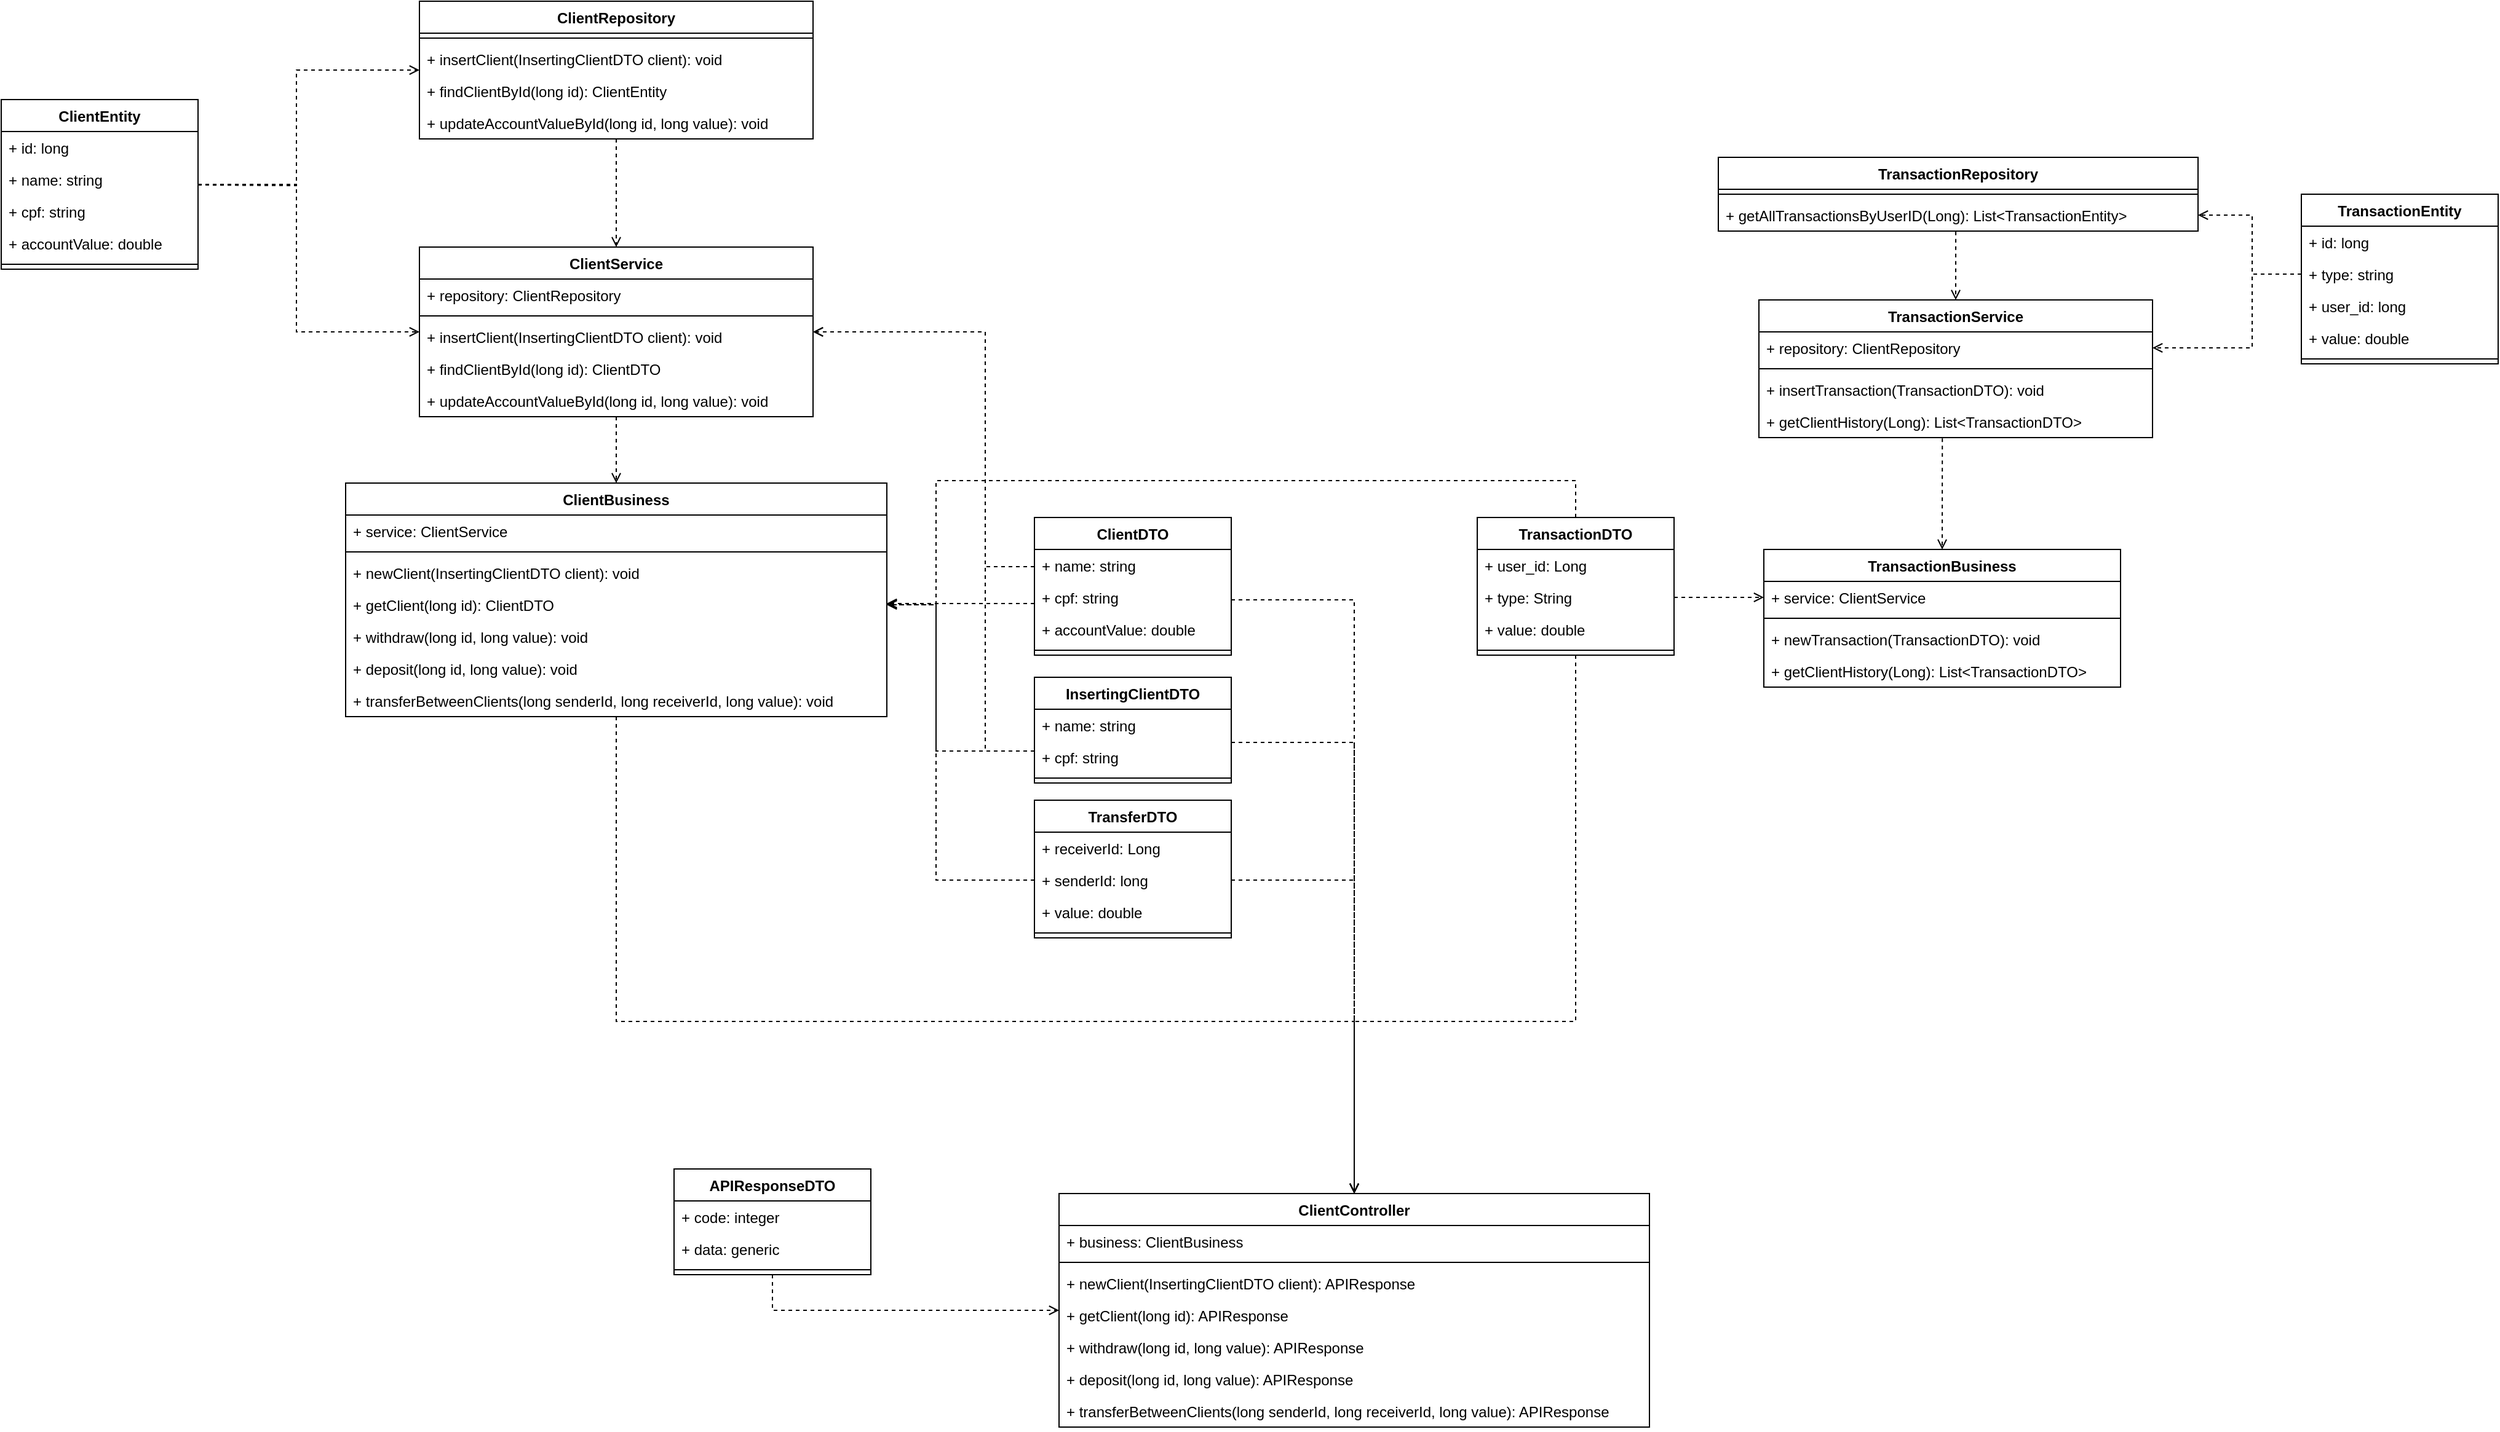 <mxfile version="21.1.2" type="github">
  <diagram name="Página-1" id="-5jiJ6O5D8xDDH33lbmj">
    <mxGraphModel dx="2298" dy="956" grid="1" gridSize="10" guides="1" tooltips="1" connect="1" arrows="1" fold="1" page="1" pageScale="1" pageWidth="827" pageHeight="1169" math="0" shadow="0">
      <root>
        <mxCell id="0" />
        <mxCell id="1" parent="0" />
        <mxCell id="ZSFOHfEtqHHKLjFi4LGP-78" style="rounded=0;orthogonalLoop=1;jettySize=auto;html=1;dashed=1;endArrow=open;endFill=0;" parent="1" source="ZSFOHfEtqHHKLjFi4LGP-10" target="ZSFOHfEtqHHKLjFi4LGP-28" edge="1">
          <mxGeometry relative="1" as="geometry">
            <mxPoint x="560" y="310" as="targetPoint" />
            <Array as="points">
              <mxPoint x="520" y="440" />
              <mxPoint x="520" y="346" />
            </Array>
          </mxGeometry>
        </mxCell>
        <mxCell id="FWGrVeS59wWyZ3CP3wZL-16" style="edgeStyle=orthogonalEdgeStyle;rounded=0;orthogonalLoop=1;jettySize=auto;html=1;dashed=1;endArrow=open;endFill=0;" parent="1" source="ZSFOHfEtqHHKLjFi4LGP-10" target="ZSFOHfEtqHHKLjFi4LGP-47" edge="1">
          <mxGeometry relative="1" as="geometry">
            <Array as="points">
              <mxPoint x="520" y="439" />
              <mxPoint x="520" y="559" />
            </Array>
          </mxGeometry>
        </mxCell>
        <mxCell id="ZSFOHfEtqHHKLjFi4LGP-10" value="ClientEntity" style="swimlane;fontStyle=1;align=center;verticalAlign=top;childLayout=stackLayout;horizontal=1;startSize=26;horizontalStack=0;resizeParent=1;resizeParentMax=0;resizeLast=0;collapsible=1;marginBottom=0;whiteSpace=wrap;html=1;fillColor=default;" parent="1" vertex="1">
          <mxGeometry x="280" y="370" width="160" height="138" as="geometry" />
        </mxCell>
        <mxCell id="ZSFOHfEtqHHKLjFi4LGP-11" value="+ id: long" style="text;strokeColor=none;fillColor=none;align=left;verticalAlign=top;spacingLeft=4;spacingRight=4;overflow=hidden;rotatable=0;points=[[0,0.5],[1,0.5]];portConstraint=eastwest;whiteSpace=wrap;html=1;" parent="ZSFOHfEtqHHKLjFi4LGP-10" vertex="1">
          <mxGeometry y="26" width="160" height="26" as="geometry" />
        </mxCell>
        <mxCell id="ZSFOHfEtqHHKLjFi4LGP-15" value="+ name: string" style="text;strokeColor=none;fillColor=none;align=left;verticalAlign=top;spacingLeft=4;spacingRight=4;overflow=hidden;rotatable=0;points=[[0,0.5],[1,0.5]];portConstraint=eastwest;whiteSpace=wrap;html=1;" parent="ZSFOHfEtqHHKLjFi4LGP-10" vertex="1">
          <mxGeometry y="52" width="160" height="26" as="geometry" />
        </mxCell>
        <mxCell id="ZSFOHfEtqHHKLjFi4LGP-14" value="+ cpf: string" style="text;strokeColor=none;fillColor=none;align=left;verticalAlign=top;spacingLeft=4;spacingRight=4;overflow=hidden;rotatable=0;points=[[0,0.5],[1,0.5]];portConstraint=eastwest;whiteSpace=wrap;html=1;" parent="ZSFOHfEtqHHKLjFi4LGP-10" vertex="1">
          <mxGeometry y="78" width="160" height="26" as="geometry" />
        </mxCell>
        <mxCell id="ZSFOHfEtqHHKLjFi4LGP-16" value="+ accountValue: double" style="text;strokeColor=none;fillColor=none;align=left;verticalAlign=top;spacingLeft=4;spacingRight=4;overflow=hidden;rotatable=0;points=[[0,0.5],[1,0.5]];portConstraint=eastwest;whiteSpace=wrap;html=1;" parent="ZSFOHfEtqHHKLjFi4LGP-10" vertex="1">
          <mxGeometry y="104" width="160" height="26" as="geometry" />
        </mxCell>
        <mxCell id="ZSFOHfEtqHHKLjFi4LGP-12" value="" style="line;strokeWidth=1;fillColor=none;align=left;verticalAlign=middle;spacingTop=-1;spacingLeft=3;spacingRight=3;rotatable=0;labelPosition=right;points=[];portConstraint=eastwest;strokeColor=inherit;" parent="ZSFOHfEtqHHKLjFi4LGP-10" vertex="1">
          <mxGeometry y="130" width="160" height="8" as="geometry" />
        </mxCell>
        <mxCell id="ZSFOHfEtqHHKLjFi4LGP-80" style="edgeStyle=orthogonalEdgeStyle;rounded=0;orthogonalLoop=1;jettySize=auto;html=1;entryX=0.5;entryY=0;entryDx=0;entryDy=0;endArrow=open;endFill=0;dashed=1;" parent="1" source="ZSFOHfEtqHHKLjFi4LGP-28" target="ZSFOHfEtqHHKLjFi4LGP-47" edge="1">
          <mxGeometry relative="1" as="geometry" />
        </mxCell>
        <mxCell id="ZSFOHfEtqHHKLjFi4LGP-28" value="ClientRepository" style="swimlane;fontStyle=1;align=center;verticalAlign=top;childLayout=stackLayout;horizontal=1;startSize=26;horizontalStack=0;resizeParent=1;resizeParentMax=0;resizeLast=0;collapsible=1;marginBottom=0;whiteSpace=wrap;html=1;" parent="1" vertex="1">
          <mxGeometry x="620" y="290" width="320" height="112" as="geometry">
            <mxRectangle x="560" y="280" width="100" height="30" as="alternateBounds" />
          </mxGeometry>
        </mxCell>
        <mxCell id="ZSFOHfEtqHHKLjFi4LGP-30" value="" style="line;strokeWidth=1;fillColor=none;align=left;verticalAlign=middle;spacingTop=-1;spacingLeft=3;spacingRight=3;rotatable=0;labelPosition=right;points=[];portConstraint=eastwest;strokeColor=inherit;" parent="ZSFOHfEtqHHKLjFi4LGP-28" vertex="1">
          <mxGeometry y="26" width="320" height="8" as="geometry" />
        </mxCell>
        <mxCell id="ZSFOHfEtqHHKLjFi4LGP-34" value="+ insertClient(InsertingClientDTO client): void" style="text;strokeColor=none;fillColor=none;align=left;verticalAlign=top;spacingLeft=4;spacingRight=4;overflow=hidden;rotatable=0;points=[[0,0.5],[1,0.5]];portConstraint=eastwest;whiteSpace=wrap;html=1;" parent="ZSFOHfEtqHHKLjFi4LGP-28" vertex="1">
          <mxGeometry y="34" width="320" height="26" as="geometry" />
        </mxCell>
        <mxCell id="ZSFOHfEtqHHKLjFi4LGP-31" value="+ findClientById(long id): ClientEntity" style="text;strokeColor=none;fillColor=none;align=left;verticalAlign=top;spacingLeft=4;spacingRight=4;overflow=hidden;rotatable=0;points=[[0,0.5],[1,0.5]];portConstraint=eastwest;whiteSpace=wrap;html=1;" parent="ZSFOHfEtqHHKLjFi4LGP-28" vertex="1">
          <mxGeometry y="60" width="320" height="26" as="geometry" />
        </mxCell>
        <mxCell id="ZSFOHfEtqHHKLjFi4LGP-32" value="+ updateAccountValueById(long id, long value): void" style="text;strokeColor=none;fillColor=none;align=left;verticalAlign=top;spacingLeft=4;spacingRight=4;overflow=hidden;rotatable=0;points=[[0,0.5],[1,0.5]];portConstraint=eastwest;whiteSpace=wrap;html=1;" parent="ZSFOHfEtqHHKLjFi4LGP-28" vertex="1">
          <mxGeometry y="86" width="320" height="26" as="geometry" />
        </mxCell>
        <mxCell id="ZSFOHfEtqHHKLjFi4LGP-81" style="rounded=0;orthogonalLoop=1;jettySize=auto;html=1;entryX=0.5;entryY=0;entryDx=0;entryDy=0;dashed=1;endArrow=open;endFill=0;" parent="1" source="ZSFOHfEtqHHKLjFi4LGP-47" target="ZSFOHfEtqHHKLjFi4LGP-53" edge="1">
          <mxGeometry relative="1" as="geometry" />
        </mxCell>
        <mxCell id="ZSFOHfEtqHHKLjFi4LGP-47" value="ClientService" style="swimlane;fontStyle=1;align=center;verticalAlign=top;childLayout=stackLayout;horizontal=1;startSize=26;horizontalStack=0;resizeParent=1;resizeParentMax=0;resizeLast=0;collapsible=1;marginBottom=0;whiteSpace=wrap;html=1;" parent="1" vertex="1">
          <mxGeometry x="620" y="490" width="320" height="138" as="geometry" />
        </mxCell>
        <mxCell id="ZSFOHfEtqHHKLjFi4LGP-48" value="+ repository: ClientRepository" style="text;strokeColor=none;fillColor=none;align=left;verticalAlign=top;spacingLeft=4;spacingRight=4;overflow=hidden;rotatable=0;points=[[0,0.5],[1,0.5]];portConstraint=eastwest;whiteSpace=wrap;html=1;" parent="ZSFOHfEtqHHKLjFi4LGP-47" vertex="1">
          <mxGeometry y="26" width="320" height="26" as="geometry" />
        </mxCell>
        <mxCell id="ZSFOHfEtqHHKLjFi4LGP-49" value="" style="line;strokeWidth=1;fillColor=none;align=left;verticalAlign=middle;spacingTop=-1;spacingLeft=3;spacingRight=3;rotatable=0;labelPosition=right;points=[];portConstraint=eastwest;strokeColor=inherit;" parent="ZSFOHfEtqHHKLjFi4LGP-47" vertex="1">
          <mxGeometry y="52" width="320" height="8" as="geometry" />
        </mxCell>
        <mxCell id="ZSFOHfEtqHHKLjFi4LGP-50" value="+ insertClient(InsertingClientDTO client): void" style="text;strokeColor=none;fillColor=none;align=left;verticalAlign=top;spacingLeft=4;spacingRight=4;overflow=hidden;rotatable=0;points=[[0,0.5],[1,0.5]];portConstraint=eastwest;whiteSpace=wrap;html=1;" parent="ZSFOHfEtqHHKLjFi4LGP-47" vertex="1">
          <mxGeometry y="60" width="320" height="26" as="geometry" />
        </mxCell>
        <mxCell id="ZSFOHfEtqHHKLjFi4LGP-52" value="+ findClientById(long id): ClientDTO" style="text;strokeColor=none;fillColor=none;align=left;verticalAlign=top;spacingLeft=4;spacingRight=4;overflow=hidden;rotatable=0;points=[[0,0.5],[1,0.5]];portConstraint=eastwest;whiteSpace=wrap;html=1;" parent="ZSFOHfEtqHHKLjFi4LGP-47" vertex="1">
          <mxGeometry y="86" width="320" height="26" as="geometry" />
        </mxCell>
        <mxCell id="ZSFOHfEtqHHKLjFi4LGP-51" value="+ updateAccountValueById(long id, long value): void" style="text;strokeColor=none;fillColor=none;align=left;verticalAlign=top;spacingLeft=4;spacingRight=4;overflow=hidden;rotatable=0;points=[[0,0.5],[1,0.5]];portConstraint=eastwest;whiteSpace=wrap;html=1;" parent="ZSFOHfEtqHHKLjFi4LGP-47" vertex="1">
          <mxGeometry y="112" width="320" height="26" as="geometry" />
        </mxCell>
        <mxCell id="ZSFOHfEtqHHKLjFi4LGP-82" style="rounded=0;orthogonalLoop=1;jettySize=auto;html=1;entryX=0.5;entryY=0;entryDx=0;entryDy=0;dashed=1;endArrow=open;endFill=0;" parent="1" source="ZSFOHfEtqHHKLjFi4LGP-53" target="ZSFOHfEtqHHKLjFi4LGP-61" edge="1">
          <mxGeometry relative="1" as="geometry">
            <Array as="points">
              <mxPoint x="780" y="1120" />
              <mxPoint x="1380" y="1120" />
            </Array>
          </mxGeometry>
        </mxCell>
        <mxCell id="ZSFOHfEtqHHKLjFi4LGP-53" value="ClientBusiness" style="swimlane;fontStyle=1;align=center;verticalAlign=top;childLayout=stackLayout;horizontal=1;startSize=26;horizontalStack=0;resizeParent=1;resizeParentMax=0;resizeLast=0;collapsible=1;marginBottom=0;whiteSpace=wrap;html=1;" parent="1" vertex="1">
          <mxGeometry x="560" y="682" width="440" height="190" as="geometry" />
        </mxCell>
        <mxCell id="ZSFOHfEtqHHKLjFi4LGP-54" value="+ service: ClientService" style="text;strokeColor=none;fillColor=none;align=left;verticalAlign=top;spacingLeft=4;spacingRight=4;overflow=hidden;rotatable=0;points=[[0,0.5],[1,0.5]];portConstraint=eastwest;whiteSpace=wrap;html=1;" parent="ZSFOHfEtqHHKLjFi4LGP-53" vertex="1">
          <mxGeometry y="26" width="440" height="26" as="geometry" />
        </mxCell>
        <mxCell id="ZSFOHfEtqHHKLjFi4LGP-55" value="" style="line;strokeWidth=1;fillColor=none;align=left;verticalAlign=middle;spacingTop=-1;spacingLeft=3;spacingRight=3;rotatable=0;labelPosition=right;points=[];portConstraint=eastwest;strokeColor=inherit;" parent="ZSFOHfEtqHHKLjFi4LGP-53" vertex="1">
          <mxGeometry y="52" width="440" height="8" as="geometry" />
        </mxCell>
        <mxCell id="ZSFOHfEtqHHKLjFi4LGP-56" value="+ newClient(InsertingClientDTO&amp;nbsp;client): void" style="text;strokeColor=none;fillColor=none;align=left;verticalAlign=top;spacingLeft=4;spacingRight=4;overflow=hidden;rotatable=0;points=[[0,0.5],[1,0.5]];portConstraint=eastwest;whiteSpace=wrap;html=1;" parent="ZSFOHfEtqHHKLjFi4LGP-53" vertex="1">
          <mxGeometry y="60" width="440" height="26" as="geometry" />
        </mxCell>
        <mxCell id="ZSFOHfEtqHHKLjFi4LGP-57" value="+ getClient(long id): ClientDTO" style="text;strokeColor=none;fillColor=none;align=left;verticalAlign=top;spacingLeft=4;spacingRight=4;overflow=hidden;rotatable=0;points=[[0,0.5],[1,0.5]];portConstraint=eastwest;whiteSpace=wrap;html=1;" parent="ZSFOHfEtqHHKLjFi4LGP-53" vertex="1">
          <mxGeometry y="86" width="440" height="26" as="geometry" />
        </mxCell>
        <mxCell id="ZSFOHfEtqHHKLjFi4LGP-58" value="+ withdraw(long id, long value): void" style="text;strokeColor=none;fillColor=none;align=left;verticalAlign=top;spacingLeft=4;spacingRight=4;overflow=hidden;rotatable=0;points=[[0,0.5],[1,0.5]];portConstraint=eastwest;whiteSpace=wrap;html=1;" parent="ZSFOHfEtqHHKLjFi4LGP-53" vertex="1">
          <mxGeometry y="112" width="440" height="26" as="geometry" />
        </mxCell>
        <mxCell id="ZSFOHfEtqHHKLjFi4LGP-60" value="+ deposit(long id, long value): void" style="text;strokeColor=none;fillColor=none;align=left;verticalAlign=top;spacingLeft=4;spacingRight=4;overflow=hidden;rotatable=0;points=[[0,0.5],[1,0.5]];portConstraint=eastwest;whiteSpace=wrap;html=1;" parent="ZSFOHfEtqHHKLjFi4LGP-53" vertex="1">
          <mxGeometry y="138" width="440" height="26" as="geometry" />
        </mxCell>
        <mxCell id="ZSFOHfEtqHHKLjFi4LGP-59" value="+ transferBetweenClients(long senderId, long receiverId, long value): void" style="text;strokeColor=none;fillColor=none;align=left;verticalAlign=top;spacingLeft=4;spacingRight=4;overflow=hidden;rotatable=0;points=[[0,0.5],[1,0.5]];portConstraint=eastwest;whiteSpace=wrap;html=1;" parent="ZSFOHfEtqHHKLjFi4LGP-53" vertex="1">
          <mxGeometry y="164" width="440" height="26" as="geometry" />
        </mxCell>
        <mxCell id="ZSFOHfEtqHHKLjFi4LGP-61" value="ClientController" style="swimlane;fontStyle=1;align=center;verticalAlign=top;childLayout=stackLayout;horizontal=1;startSize=26;horizontalStack=0;resizeParent=1;resizeParentMax=0;resizeLast=0;collapsible=1;marginBottom=0;whiteSpace=wrap;html=1;" parent="1" vertex="1">
          <mxGeometry x="1140" y="1260" width="480" height="190" as="geometry" />
        </mxCell>
        <mxCell id="ZSFOHfEtqHHKLjFi4LGP-62" value="+ business: ClientBusiness" style="text;strokeColor=none;fillColor=none;align=left;verticalAlign=top;spacingLeft=4;spacingRight=4;overflow=hidden;rotatable=0;points=[[0,0.5],[1,0.5]];portConstraint=eastwest;whiteSpace=wrap;html=1;" parent="ZSFOHfEtqHHKLjFi4LGP-61" vertex="1">
          <mxGeometry y="26" width="480" height="26" as="geometry" />
        </mxCell>
        <mxCell id="ZSFOHfEtqHHKLjFi4LGP-63" value="" style="line;strokeWidth=1;fillColor=none;align=left;verticalAlign=middle;spacingTop=-1;spacingLeft=3;spacingRight=3;rotatable=0;labelPosition=right;points=[];portConstraint=eastwest;strokeColor=inherit;" parent="ZSFOHfEtqHHKLjFi4LGP-61" vertex="1">
          <mxGeometry y="52" width="480" height="8" as="geometry" />
        </mxCell>
        <mxCell id="ZSFOHfEtqHHKLjFi4LGP-64" value="+ newClient(InsertingClientDTO&amp;nbsp;client): APIResponse" style="text;strokeColor=none;fillColor=none;align=left;verticalAlign=top;spacingLeft=4;spacingRight=4;overflow=hidden;rotatable=0;points=[[0,0.5],[1,0.5]];portConstraint=eastwest;whiteSpace=wrap;html=1;" parent="ZSFOHfEtqHHKLjFi4LGP-61" vertex="1">
          <mxGeometry y="60" width="480" height="26" as="geometry" />
        </mxCell>
        <mxCell id="ZSFOHfEtqHHKLjFi4LGP-65" value="+ getClient(long id): APIResponse" style="text;strokeColor=none;fillColor=none;align=left;verticalAlign=top;spacingLeft=4;spacingRight=4;overflow=hidden;rotatable=0;points=[[0,0.5],[1,0.5]];portConstraint=eastwest;whiteSpace=wrap;html=1;" parent="ZSFOHfEtqHHKLjFi4LGP-61" vertex="1">
          <mxGeometry y="86" width="480" height="26" as="geometry" />
        </mxCell>
        <mxCell id="ZSFOHfEtqHHKLjFi4LGP-66" value="+ withdraw(long id, long value): APIResponse" style="text;strokeColor=none;fillColor=none;align=left;verticalAlign=top;spacingLeft=4;spacingRight=4;overflow=hidden;rotatable=0;points=[[0,0.5],[1,0.5]];portConstraint=eastwest;whiteSpace=wrap;html=1;" parent="ZSFOHfEtqHHKLjFi4LGP-61" vertex="1">
          <mxGeometry y="112" width="480" height="26" as="geometry" />
        </mxCell>
        <mxCell id="ZSFOHfEtqHHKLjFi4LGP-67" value="+ deposit(long id, long value): APIResponse" style="text;strokeColor=none;fillColor=none;align=left;verticalAlign=top;spacingLeft=4;spacingRight=4;overflow=hidden;rotatable=0;points=[[0,0.5],[1,0.5]];portConstraint=eastwest;whiteSpace=wrap;html=1;" parent="ZSFOHfEtqHHKLjFi4LGP-61" vertex="1">
          <mxGeometry y="138" width="480" height="26" as="geometry" />
        </mxCell>
        <mxCell id="ZSFOHfEtqHHKLjFi4LGP-68" value="+ transferBetweenClients(long senderId, long receiverId, long value): APIResponse" style="text;strokeColor=none;fillColor=none;align=left;verticalAlign=top;spacingLeft=4;spacingRight=4;overflow=hidden;rotatable=0;points=[[0,0.5],[1,0.5]];portConstraint=eastwest;whiteSpace=wrap;html=1;" parent="ZSFOHfEtqHHKLjFi4LGP-61" vertex="1">
          <mxGeometry y="164" width="480" height="26" as="geometry" />
        </mxCell>
        <mxCell id="FWGrVeS59wWyZ3CP3wZL-5" style="edgeStyle=orthogonalEdgeStyle;rounded=0;orthogonalLoop=1;jettySize=auto;html=1;dashed=1;endArrow=open;endFill=0;" parent="1" source="ZSFOHfEtqHHKLjFi4LGP-69" target="ZSFOHfEtqHHKLjFi4LGP-61" edge="1">
          <mxGeometry relative="1" as="geometry">
            <Array as="points">
              <mxPoint x="907" y="1355" />
            </Array>
          </mxGeometry>
        </mxCell>
        <mxCell id="ZSFOHfEtqHHKLjFi4LGP-69" value="APIResponseDTO" style="swimlane;fontStyle=1;align=center;verticalAlign=top;childLayout=stackLayout;horizontal=1;startSize=26;horizontalStack=0;resizeParent=1;resizeParentMax=0;resizeLast=0;collapsible=1;marginBottom=0;whiteSpace=wrap;html=1;" parent="1" vertex="1">
          <mxGeometry x="827" y="1240" width="160" height="86" as="geometry" />
        </mxCell>
        <mxCell id="ZSFOHfEtqHHKLjFi4LGP-70" value="+ code: integer" style="text;strokeColor=none;fillColor=none;align=left;verticalAlign=top;spacingLeft=4;spacingRight=4;overflow=hidden;rotatable=0;points=[[0,0.5],[1,0.5]];portConstraint=eastwest;whiteSpace=wrap;html=1;" parent="ZSFOHfEtqHHKLjFi4LGP-69" vertex="1">
          <mxGeometry y="26" width="160" height="26" as="geometry" />
        </mxCell>
        <mxCell id="ZSFOHfEtqHHKLjFi4LGP-77" value="+ data: generic" style="text;strokeColor=none;fillColor=none;align=left;verticalAlign=top;spacingLeft=4;spacingRight=4;overflow=hidden;rotatable=0;points=[[0,0.5],[1,0.5]];portConstraint=eastwest;whiteSpace=wrap;html=1;" parent="ZSFOHfEtqHHKLjFi4LGP-69" vertex="1">
          <mxGeometry y="52" width="160" height="26" as="geometry" />
        </mxCell>
        <mxCell id="ZSFOHfEtqHHKLjFi4LGP-74" value="" style="line;strokeWidth=1;fillColor=none;align=left;verticalAlign=middle;spacingTop=-1;spacingLeft=3;spacingRight=3;rotatable=0;labelPosition=right;points=[];portConstraint=eastwest;strokeColor=inherit;" parent="ZSFOHfEtqHHKLjFi4LGP-69" vertex="1">
          <mxGeometry y="78" width="160" height="8" as="geometry" />
        </mxCell>
        <mxCell id="FWGrVeS59wWyZ3CP3wZL-6" style="edgeStyle=orthogonalEdgeStyle;rounded=0;orthogonalLoop=1;jettySize=auto;html=1;dashed=1;endArrow=open;endFill=0;fillColor=#dae8fc;strokeColor=#000000;" parent="1" source="FWGrVeS59wWyZ3CP3wZL-1" target="ZSFOHfEtqHHKLjFi4LGP-61" edge="1">
          <mxGeometry relative="1" as="geometry">
            <Array as="points">
              <mxPoint x="1380" y="893" />
            </Array>
          </mxGeometry>
        </mxCell>
        <mxCell id="FWGrVeS59wWyZ3CP3wZL-7" style="edgeStyle=orthogonalEdgeStyle;rounded=0;orthogonalLoop=1;jettySize=auto;html=1;dashed=1;endArrow=open;endFill=0;fillColor=#ffe6cc;strokeColor=#000000;" parent="1" source="FWGrVeS59wWyZ3CP3wZL-1" target="ZSFOHfEtqHHKLjFi4LGP-53" edge="1">
          <mxGeometry relative="1" as="geometry">
            <Array as="points">
              <mxPoint x="1040" y="900" />
              <mxPoint x="1040" y="780" />
            </Array>
          </mxGeometry>
        </mxCell>
        <mxCell id="FWGrVeS59wWyZ3CP3wZL-15" style="edgeStyle=orthogonalEdgeStyle;rounded=0;orthogonalLoop=1;jettySize=auto;html=1;fillColor=#f8cecc;strokeColor=#FFFFFF;dashed=1;endArrow=open;endFill=0;" parent="1" source="FWGrVeS59wWyZ3CP3wZL-1" target="ZSFOHfEtqHHKLjFi4LGP-47" edge="1">
          <mxGeometry relative="1" as="geometry">
            <Array as="points">
              <mxPoint x="1080" y="860" />
              <mxPoint x="1080" y="559" />
            </Array>
          </mxGeometry>
        </mxCell>
        <mxCell id="FWGrVeS59wWyZ3CP3wZL-17" style="edgeStyle=orthogonalEdgeStyle;rounded=0;orthogonalLoop=1;jettySize=auto;html=1;dashed=1;endArrow=open;endFill=0;" parent="1" source="FWGrVeS59wWyZ3CP3wZL-1" target="ZSFOHfEtqHHKLjFi4LGP-47" edge="1">
          <mxGeometry relative="1" as="geometry">
            <Array as="points">
              <mxPoint x="1080" y="900" />
              <mxPoint x="1080" y="559" />
            </Array>
          </mxGeometry>
        </mxCell>
        <mxCell id="FWGrVeS59wWyZ3CP3wZL-1" value="InsertingClientDTO" style="swimlane;fontStyle=1;align=center;verticalAlign=top;childLayout=stackLayout;horizontal=1;startSize=26;horizontalStack=0;resizeParent=1;resizeParentMax=0;resizeLast=0;collapsible=1;marginBottom=0;whiteSpace=wrap;html=1;" parent="1" vertex="1">
          <mxGeometry x="1120" y="840" width="160" height="86" as="geometry" />
        </mxCell>
        <mxCell id="FWGrVeS59wWyZ3CP3wZL-2" value="+ name: string" style="text;strokeColor=none;fillColor=none;align=left;verticalAlign=top;spacingLeft=4;spacingRight=4;overflow=hidden;rotatable=0;points=[[0,0.5],[1,0.5]];portConstraint=eastwest;whiteSpace=wrap;html=1;" parent="FWGrVeS59wWyZ3CP3wZL-1" vertex="1">
          <mxGeometry y="26" width="160" height="26" as="geometry" />
        </mxCell>
        <mxCell id="FWGrVeS59wWyZ3CP3wZL-3" value="+ cpf: string" style="text;strokeColor=none;fillColor=none;align=left;verticalAlign=top;spacingLeft=4;spacingRight=4;overflow=hidden;rotatable=0;points=[[0,0.5],[1,0.5]];portConstraint=eastwest;whiteSpace=wrap;html=1;" parent="FWGrVeS59wWyZ3CP3wZL-1" vertex="1">
          <mxGeometry y="52" width="160" height="26" as="geometry" />
        </mxCell>
        <mxCell id="FWGrVeS59wWyZ3CP3wZL-4" value="" style="line;strokeWidth=1;fillColor=none;align=left;verticalAlign=middle;spacingTop=-1;spacingLeft=3;spacingRight=3;rotatable=0;labelPosition=right;points=[];portConstraint=eastwest;strokeColor=inherit;" parent="FWGrVeS59wWyZ3CP3wZL-1" vertex="1">
          <mxGeometry y="78" width="160" height="8" as="geometry" />
        </mxCell>
        <mxCell id="FWGrVeS59wWyZ3CP3wZL-12" style="edgeStyle=orthogonalEdgeStyle;rounded=0;orthogonalLoop=1;jettySize=auto;html=1;dashed=1;endArrow=open;endFill=0;fillColor=#ffe6cc;strokeColor=#000000;" parent="1" source="FWGrVeS59wWyZ3CP3wZL-8" target="ZSFOHfEtqHHKLjFi4LGP-53" edge="1">
          <mxGeometry relative="1" as="geometry">
            <Array as="points">
              <mxPoint x="1060" y="780" />
              <mxPoint x="1060" y="780" />
            </Array>
          </mxGeometry>
        </mxCell>
        <mxCell id="FWGrVeS59wWyZ3CP3wZL-13" style="edgeStyle=orthogonalEdgeStyle;rounded=0;orthogonalLoop=1;jettySize=auto;html=1;dashed=1;endArrow=open;endFill=0;fillColor=#dae8fc;strokeColor=#000000;" parent="1" source="FWGrVeS59wWyZ3CP3wZL-8" target="ZSFOHfEtqHHKLjFi4LGP-61" edge="1">
          <mxGeometry relative="1" as="geometry">
            <Array as="points">
              <mxPoint x="1380" y="777" />
            </Array>
          </mxGeometry>
        </mxCell>
        <mxCell id="FWGrVeS59wWyZ3CP3wZL-14" style="edgeStyle=orthogonalEdgeStyle;rounded=0;orthogonalLoop=1;jettySize=auto;html=1;fillColor=#f8cecc;strokeColor=#000000;dashed=1;endArrow=open;endFill=0;" parent="1" source="FWGrVeS59wWyZ3CP3wZL-8" target="ZSFOHfEtqHHKLjFi4LGP-47" edge="1">
          <mxGeometry relative="1" as="geometry">
            <Array as="points">
              <mxPoint x="1080" y="750" />
              <mxPoint x="1080" y="559" />
            </Array>
          </mxGeometry>
        </mxCell>
        <mxCell id="FWGrVeS59wWyZ3CP3wZL-8" value="ClientDTO" style="swimlane;fontStyle=1;align=center;verticalAlign=top;childLayout=stackLayout;horizontal=1;startSize=26;horizontalStack=0;resizeParent=1;resizeParentMax=0;resizeLast=0;collapsible=1;marginBottom=0;whiteSpace=wrap;html=1;" parent="1" vertex="1">
          <mxGeometry x="1120" y="710" width="160" height="112" as="geometry" />
        </mxCell>
        <mxCell id="FWGrVeS59wWyZ3CP3wZL-9" value="+ name: string" style="text;strokeColor=none;fillColor=none;align=left;verticalAlign=top;spacingLeft=4;spacingRight=4;overflow=hidden;rotatable=0;points=[[0,0.5],[1,0.5]];portConstraint=eastwest;whiteSpace=wrap;html=1;" parent="FWGrVeS59wWyZ3CP3wZL-8" vertex="1">
          <mxGeometry y="26" width="160" height="26" as="geometry" />
        </mxCell>
        <mxCell id="FWGrVeS59wWyZ3CP3wZL-10" value="+ cpf: string" style="text;strokeColor=none;fillColor=none;align=left;verticalAlign=top;spacingLeft=4;spacingRight=4;overflow=hidden;rotatable=0;points=[[0,0.5],[1,0.5]];portConstraint=eastwest;whiteSpace=wrap;html=1;" parent="FWGrVeS59wWyZ3CP3wZL-8" vertex="1">
          <mxGeometry y="52" width="160" height="26" as="geometry" />
        </mxCell>
        <mxCell id="FWGrVeS59wWyZ3CP3wZL-18" value="+ accountValue: double" style="text;strokeColor=none;fillColor=none;align=left;verticalAlign=top;spacingLeft=4;spacingRight=4;overflow=hidden;rotatable=0;points=[[0,0.5],[1,0.5]];portConstraint=eastwest;whiteSpace=wrap;html=1;" parent="FWGrVeS59wWyZ3CP3wZL-8" vertex="1">
          <mxGeometry y="78" width="160" height="26" as="geometry" />
        </mxCell>
        <mxCell id="FWGrVeS59wWyZ3CP3wZL-11" value="" style="line;strokeWidth=1;fillColor=none;align=left;verticalAlign=middle;spacingTop=-1;spacingLeft=3;spacingRight=3;rotatable=0;labelPosition=right;points=[];portConstraint=eastwest;strokeColor=inherit;" parent="FWGrVeS59wWyZ3CP3wZL-8" vertex="1">
          <mxGeometry y="104" width="160" height="8" as="geometry" />
        </mxCell>
        <mxCell id="TFB-rAe--AjnrOJ41-mx-2" value="TransactionEntity" style="swimlane;fontStyle=1;align=center;verticalAlign=top;childLayout=stackLayout;horizontal=1;startSize=26;horizontalStack=0;resizeParent=1;resizeParentMax=0;resizeLast=0;collapsible=1;marginBottom=0;whiteSpace=wrap;html=1;fillColor=default;" vertex="1" parent="1">
          <mxGeometry x="2150" y="447" width="160" height="138" as="geometry" />
        </mxCell>
        <mxCell id="TFB-rAe--AjnrOJ41-mx-3" value="+ id: long" style="text;strokeColor=none;fillColor=none;align=left;verticalAlign=top;spacingLeft=4;spacingRight=4;overflow=hidden;rotatable=0;points=[[0,0.5],[1,0.5]];portConstraint=eastwest;whiteSpace=wrap;html=1;" vertex="1" parent="TFB-rAe--AjnrOJ41-mx-2">
          <mxGeometry y="26" width="160" height="26" as="geometry" />
        </mxCell>
        <mxCell id="TFB-rAe--AjnrOJ41-mx-4" value="+ type: string" style="text;strokeColor=none;fillColor=none;align=left;verticalAlign=top;spacingLeft=4;spacingRight=4;overflow=hidden;rotatable=0;points=[[0,0.5],[1,0.5]];portConstraint=eastwest;whiteSpace=wrap;html=1;" vertex="1" parent="TFB-rAe--AjnrOJ41-mx-2">
          <mxGeometry y="52" width="160" height="26" as="geometry" />
        </mxCell>
        <mxCell id="TFB-rAe--AjnrOJ41-mx-5" value="+ user_id: long" style="text;strokeColor=none;fillColor=none;align=left;verticalAlign=top;spacingLeft=4;spacingRight=4;overflow=hidden;rotatable=0;points=[[0,0.5],[1,0.5]];portConstraint=eastwest;whiteSpace=wrap;html=1;" vertex="1" parent="TFB-rAe--AjnrOJ41-mx-2">
          <mxGeometry y="78" width="160" height="26" as="geometry" />
        </mxCell>
        <mxCell id="TFB-rAe--AjnrOJ41-mx-6" value="+ value: double" style="text;strokeColor=none;fillColor=none;align=left;verticalAlign=top;spacingLeft=4;spacingRight=4;overflow=hidden;rotatable=0;points=[[0,0.5],[1,0.5]];portConstraint=eastwest;whiteSpace=wrap;html=1;" vertex="1" parent="TFB-rAe--AjnrOJ41-mx-2">
          <mxGeometry y="104" width="160" height="26" as="geometry" />
        </mxCell>
        <mxCell id="TFB-rAe--AjnrOJ41-mx-7" value="" style="line;strokeWidth=1;fillColor=none;align=left;verticalAlign=middle;spacingTop=-1;spacingLeft=3;spacingRight=3;rotatable=0;labelPosition=right;points=[];portConstraint=eastwest;strokeColor=inherit;" vertex="1" parent="TFB-rAe--AjnrOJ41-mx-2">
          <mxGeometry y="130" width="160" height="8" as="geometry" />
        </mxCell>
        <mxCell id="TFB-rAe--AjnrOJ41-mx-10" value="TransactionRepository" style="swimlane;fontStyle=1;align=center;verticalAlign=top;childLayout=stackLayout;horizontal=1;startSize=26;horizontalStack=0;resizeParent=1;resizeParentMax=0;resizeLast=0;collapsible=1;marginBottom=0;whiteSpace=wrap;html=1;" vertex="1" parent="1">
          <mxGeometry x="1676" y="417" width="390" height="60" as="geometry">
            <mxRectangle x="560" y="280" width="100" height="30" as="alternateBounds" />
          </mxGeometry>
        </mxCell>
        <mxCell id="TFB-rAe--AjnrOJ41-mx-11" value="" style="line;strokeWidth=1;fillColor=none;align=left;verticalAlign=middle;spacingTop=-1;spacingLeft=3;spacingRight=3;rotatable=0;labelPosition=right;points=[];portConstraint=eastwest;strokeColor=inherit;" vertex="1" parent="TFB-rAe--AjnrOJ41-mx-10">
          <mxGeometry y="26" width="390" height="8" as="geometry" />
        </mxCell>
        <mxCell id="TFB-rAe--AjnrOJ41-mx-12" value="+ getAllTransactionsByUserID(Long): List&amp;lt;TransactionEntity&amp;gt;" style="text;strokeColor=none;fillColor=none;align=left;verticalAlign=top;spacingLeft=4;spacingRight=4;overflow=hidden;rotatable=0;points=[[0,0.5],[1,0.5]];portConstraint=eastwest;whiteSpace=wrap;html=1;" vertex="1" parent="TFB-rAe--AjnrOJ41-mx-10">
          <mxGeometry y="34" width="390" height="26" as="geometry" />
        </mxCell>
        <mxCell id="TFB-rAe--AjnrOJ41-mx-16" style="rounded=0;orthogonalLoop=1;jettySize=auto;html=1;entryX=1;entryY=0.5;entryDx=0;entryDy=0;endArrow=open;endFill=0;dashed=1;exitX=0;exitY=0.5;exitDx=0;exitDy=0;" edge="1" parent="1" source="TFB-rAe--AjnrOJ41-mx-4" target="TFB-rAe--AjnrOJ41-mx-12">
          <mxGeometry relative="1" as="geometry">
            <mxPoint x="1340" y="359" as="sourcePoint" />
            <mxPoint x="1340" y="447" as="targetPoint" />
            <Array as="points">
              <mxPoint x="2110" y="512" />
              <mxPoint x="2110" y="464" />
            </Array>
          </mxGeometry>
        </mxCell>
        <mxCell id="TFB-rAe--AjnrOJ41-mx-18" value="&lt;div&gt;TransactionService&lt;/div&gt;" style="swimlane;fontStyle=1;align=center;verticalAlign=top;childLayout=stackLayout;horizontal=1;startSize=26;horizontalStack=0;resizeParent=1;resizeParentMax=0;resizeLast=0;collapsible=1;marginBottom=0;whiteSpace=wrap;html=1;" vertex="1" parent="1">
          <mxGeometry x="1709" y="533" width="320" height="112" as="geometry" />
        </mxCell>
        <mxCell id="TFB-rAe--AjnrOJ41-mx-19" value="+ repository: ClientRepository" style="text;strokeColor=none;fillColor=none;align=left;verticalAlign=top;spacingLeft=4;spacingRight=4;overflow=hidden;rotatable=0;points=[[0,0.5],[1,0.5]];portConstraint=eastwest;whiteSpace=wrap;html=1;" vertex="1" parent="TFB-rAe--AjnrOJ41-mx-18">
          <mxGeometry y="26" width="320" height="26" as="geometry" />
        </mxCell>
        <mxCell id="TFB-rAe--AjnrOJ41-mx-20" value="" style="line;strokeWidth=1;fillColor=none;align=left;verticalAlign=middle;spacingTop=-1;spacingLeft=3;spacingRight=3;rotatable=0;labelPosition=right;points=[];portConstraint=eastwest;strokeColor=inherit;" vertex="1" parent="TFB-rAe--AjnrOJ41-mx-18">
          <mxGeometry y="52" width="320" height="8" as="geometry" />
        </mxCell>
        <mxCell id="TFB-rAe--AjnrOJ41-mx-21" value="+ insertTransaction(TransactionDTO): void" style="text;strokeColor=none;fillColor=none;align=left;verticalAlign=top;spacingLeft=4;spacingRight=4;overflow=hidden;rotatable=0;points=[[0,0.5],[1,0.5]];portConstraint=eastwest;whiteSpace=wrap;html=1;" vertex="1" parent="TFB-rAe--AjnrOJ41-mx-18">
          <mxGeometry y="60" width="320" height="26" as="geometry" />
        </mxCell>
        <mxCell id="TFB-rAe--AjnrOJ41-mx-22" value="+ getClientHistory(Long): List&amp;lt;TransactionDTO&amp;gt;" style="text;strokeColor=none;fillColor=none;align=left;verticalAlign=top;spacingLeft=4;spacingRight=4;overflow=hidden;rotatable=0;points=[[0,0.5],[1,0.5]];portConstraint=eastwest;whiteSpace=wrap;html=1;" vertex="1" parent="TFB-rAe--AjnrOJ41-mx-18">
          <mxGeometry y="86" width="320" height="26" as="geometry" />
        </mxCell>
        <mxCell id="TFB-rAe--AjnrOJ41-mx-25" value="TransactionBusiness" style="swimlane;fontStyle=1;align=center;verticalAlign=top;childLayout=stackLayout;horizontal=1;startSize=26;horizontalStack=0;resizeParent=1;resizeParentMax=0;resizeLast=0;collapsible=1;marginBottom=0;whiteSpace=wrap;html=1;" vertex="1" parent="1">
          <mxGeometry x="1713" y="736" width="290" height="112" as="geometry" />
        </mxCell>
        <mxCell id="TFB-rAe--AjnrOJ41-mx-26" value="+ service: ClientService" style="text;strokeColor=none;fillColor=none;align=left;verticalAlign=top;spacingLeft=4;spacingRight=4;overflow=hidden;rotatable=0;points=[[0,0.5],[1,0.5]];portConstraint=eastwest;whiteSpace=wrap;html=1;" vertex="1" parent="TFB-rAe--AjnrOJ41-mx-25">
          <mxGeometry y="26" width="290" height="26" as="geometry" />
        </mxCell>
        <mxCell id="TFB-rAe--AjnrOJ41-mx-27" value="" style="line;strokeWidth=1;fillColor=none;align=left;verticalAlign=middle;spacingTop=-1;spacingLeft=3;spacingRight=3;rotatable=0;labelPosition=right;points=[];portConstraint=eastwest;strokeColor=inherit;" vertex="1" parent="TFB-rAe--AjnrOJ41-mx-25">
          <mxGeometry y="52" width="290" height="8" as="geometry" />
        </mxCell>
        <mxCell id="TFB-rAe--AjnrOJ41-mx-28" value="+ newTransaction(TransactionDTO): void" style="text;strokeColor=none;fillColor=none;align=left;verticalAlign=top;spacingLeft=4;spacingRight=4;overflow=hidden;rotatable=0;points=[[0,0.5],[1,0.5]];portConstraint=eastwest;whiteSpace=wrap;html=1;" vertex="1" parent="TFB-rAe--AjnrOJ41-mx-25">
          <mxGeometry y="60" width="290" height="26" as="geometry" />
        </mxCell>
        <mxCell id="TFB-rAe--AjnrOJ41-mx-29" value="+ getClientHistory(Long): List&amp;lt;TransactionDTO&amp;gt;" style="text;strokeColor=none;fillColor=none;align=left;verticalAlign=top;spacingLeft=4;spacingRight=4;overflow=hidden;rotatable=0;points=[[0,0.5],[1,0.5]];portConstraint=eastwest;whiteSpace=wrap;html=1;" vertex="1" parent="TFB-rAe--AjnrOJ41-mx-25">
          <mxGeometry y="86" width="290" height="26" as="geometry" />
        </mxCell>
        <mxCell id="TFB-rAe--AjnrOJ41-mx-33" style="rounded=0;orthogonalLoop=1;jettySize=auto;html=1;entryX=0.5;entryY=0;entryDx=0;entryDy=0;endArrow=open;endFill=0;dashed=1;exitX=0.495;exitY=1.015;exitDx=0;exitDy=0;exitPerimeter=0;" edge="1" parent="1" source="TFB-rAe--AjnrOJ41-mx-12" target="TFB-rAe--AjnrOJ41-mx-18">
          <mxGeometry relative="1" as="geometry">
            <mxPoint x="1881" y="385" as="sourcePoint" />
            <mxPoint x="1881" y="427" as="targetPoint" />
          </mxGeometry>
        </mxCell>
        <mxCell id="TFB-rAe--AjnrOJ41-mx-34" style="rounded=0;orthogonalLoop=1;jettySize=auto;html=1;entryX=0.5;entryY=0;entryDx=0;entryDy=0;endArrow=open;endFill=0;dashed=1;exitX=0.466;exitY=1.026;exitDx=0;exitDy=0;exitPerimeter=0;" edge="1" parent="1" source="TFB-rAe--AjnrOJ41-mx-22" target="TFB-rAe--AjnrOJ41-mx-25">
          <mxGeometry relative="1" as="geometry">
            <mxPoint x="1641" y="341" as="sourcePoint" />
            <mxPoint x="1641" y="383" as="targetPoint" />
          </mxGeometry>
        </mxCell>
        <mxCell id="TFB-rAe--AjnrOJ41-mx-36" value="TransactionDTO" style="swimlane;fontStyle=1;align=center;verticalAlign=top;childLayout=stackLayout;horizontal=1;startSize=26;horizontalStack=0;resizeParent=1;resizeParentMax=0;resizeLast=0;collapsible=1;marginBottom=0;whiteSpace=wrap;html=1;" vertex="1" parent="1">
          <mxGeometry x="1480" y="710" width="160" height="112" as="geometry" />
        </mxCell>
        <mxCell id="TFB-rAe--AjnrOJ41-mx-37" value="+&amp;nbsp;user_id: Long" style="text;strokeColor=none;fillColor=none;align=left;verticalAlign=top;spacingLeft=4;spacingRight=4;overflow=hidden;rotatable=0;points=[[0,0.5],[1,0.5]];portConstraint=eastwest;whiteSpace=wrap;html=1;" vertex="1" parent="TFB-rAe--AjnrOJ41-mx-36">
          <mxGeometry y="26" width="160" height="26" as="geometry" />
        </mxCell>
        <mxCell id="TFB-rAe--AjnrOJ41-mx-38" value="+&amp;nbsp;type: String" style="text;strokeColor=none;fillColor=none;align=left;verticalAlign=top;spacingLeft=4;spacingRight=4;overflow=hidden;rotatable=0;points=[[0,0.5],[1,0.5]];portConstraint=eastwest;whiteSpace=wrap;html=1;" vertex="1" parent="TFB-rAe--AjnrOJ41-mx-36">
          <mxGeometry y="52" width="160" height="26" as="geometry" />
        </mxCell>
        <mxCell id="TFB-rAe--AjnrOJ41-mx-39" value="+&amp;nbsp;value: double" style="text;strokeColor=none;fillColor=none;align=left;verticalAlign=top;spacingLeft=4;spacingRight=4;overflow=hidden;rotatable=0;points=[[0,0.5],[1,0.5]];portConstraint=eastwest;whiteSpace=wrap;html=1;" vertex="1" parent="TFB-rAe--AjnrOJ41-mx-36">
          <mxGeometry y="78" width="160" height="26" as="geometry" />
        </mxCell>
        <mxCell id="TFB-rAe--AjnrOJ41-mx-40" value="" style="line;strokeWidth=1;fillColor=none;align=left;verticalAlign=middle;spacingTop=-1;spacingLeft=3;spacingRight=3;rotatable=0;labelPosition=right;points=[];portConstraint=eastwest;strokeColor=inherit;" vertex="1" parent="TFB-rAe--AjnrOJ41-mx-36">
          <mxGeometry y="104" width="160" height="8" as="geometry" />
        </mxCell>
        <mxCell id="TFB-rAe--AjnrOJ41-mx-41" style="rounded=0;orthogonalLoop=1;jettySize=auto;html=1;entryX=0.5;entryY=0;entryDx=0;entryDy=0;endArrow=open;endFill=0;dashed=1;exitX=0.5;exitY=1;exitDx=0;exitDy=0;" edge="1" parent="1" source="TFB-rAe--AjnrOJ41-mx-36" target="ZSFOHfEtqHHKLjFi4LGP-61">
          <mxGeometry relative="1" as="geometry">
            <mxPoint x="1868" y="656" as="sourcePoint" />
            <mxPoint x="1868" y="719" as="targetPoint" />
            <Array as="points">
              <mxPoint x="1560" y="1120" />
              <mxPoint x="1380" y="1120" />
            </Array>
          </mxGeometry>
        </mxCell>
        <mxCell id="TFB-rAe--AjnrOJ41-mx-43" style="edgeStyle=orthogonalEdgeStyle;rounded=0;orthogonalLoop=1;jettySize=auto;html=1;dashed=1;endArrow=open;endFill=0;fillColor=#ffe6cc;strokeColor=#000000;exitX=0.5;exitY=0;exitDx=0;exitDy=0;entryX=1;entryY=0.5;entryDx=0;entryDy=0;" edge="1" parent="1" source="TFB-rAe--AjnrOJ41-mx-36" target="ZSFOHfEtqHHKLjFi4LGP-57">
          <mxGeometry relative="1" as="geometry">
            <Array as="points">
              <mxPoint x="1560" y="680" />
              <mxPoint x="1040" y="680" />
              <mxPoint x="1040" y="781" />
            </Array>
            <mxPoint x="1130" y="790" as="sourcePoint" />
            <mxPoint x="1010" y="790" as="targetPoint" />
          </mxGeometry>
        </mxCell>
        <mxCell id="TFB-rAe--AjnrOJ41-mx-44" style="rounded=0;orthogonalLoop=1;jettySize=auto;html=1;entryX=0;entryY=0.5;entryDx=0;entryDy=0;endArrow=open;endFill=0;dashed=1;exitX=1;exitY=0.5;exitDx=0;exitDy=0;" edge="1" parent="1" source="TFB-rAe--AjnrOJ41-mx-38" target="TFB-rAe--AjnrOJ41-mx-26">
          <mxGeometry relative="1" as="geometry">
            <mxPoint x="1868" y="656" as="sourcePoint" />
            <mxPoint x="1868" y="719" as="targetPoint" />
          </mxGeometry>
        </mxCell>
        <mxCell id="TFB-rAe--AjnrOJ41-mx-46" value="TransferDTO" style="swimlane;fontStyle=1;align=center;verticalAlign=top;childLayout=stackLayout;horizontal=1;startSize=26;horizontalStack=0;resizeParent=1;resizeParentMax=0;resizeLast=0;collapsible=1;marginBottom=0;whiteSpace=wrap;html=1;" vertex="1" parent="1">
          <mxGeometry x="1120" y="940" width="160" height="112" as="geometry" />
        </mxCell>
        <mxCell id="TFB-rAe--AjnrOJ41-mx-47" value="+ receiverId: Long" style="text;strokeColor=none;fillColor=none;align=left;verticalAlign=top;spacingLeft=4;spacingRight=4;overflow=hidden;rotatable=0;points=[[0,0.5],[1,0.5]];portConstraint=eastwest;whiteSpace=wrap;html=1;" vertex="1" parent="TFB-rAe--AjnrOJ41-mx-46">
          <mxGeometry y="26" width="160" height="26" as="geometry" />
        </mxCell>
        <mxCell id="TFB-rAe--AjnrOJ41-mx-48" value="+ senderId: long" style="text;strokeColor=none;fillColor=none;align=left;verticalAlign=top;spacingLeft=4;spacingRight=4;overflow=hidden;rotatable=0;points=[[0,0.5],[1,0.5]];portConstraint=eastwest;whiteSpace=wrap;html=1;" vertex="1" parent="TFB-rAe--AjnrOJ41-mx-46">
          <mxGeometry y="52" width="160" height="26" as="geometry" />
        </mxCell>
        <mxCell id="TFB-rAe--AjnrOJ41-mx-51" value="+ value: double" style="text;strokeColor=none;fillColor=none;align=left;verticalAlign=top;spacingLeft=4;spacingRight=4;overflow=hidden;rotatable=0;points=[[0,0.5],[1,0.5]];portConstraint=eastwest;whiteSpace=wrap;html=1;" vertex="1" parent="TFB-rAe--AjnrOJ41-mx-46">
          <mxGeometry y="78" width="160" height="26" as="geometry" />
        </mxCell>
        <mxCell id="TFB-rAe--AjnrOJ41-mx-49" value="" style="line;strokeWidth=1;fillColor=none;align=left;verticalAlign=middle;spacingTop=-1;spacingLeft=3;spacingRight=3;rotatable=0;labelPosition=right;points=[];portConstraint=eastwest;strokeColor=inherit;" vertex="1" parent="TFB-rAe--AjnrOJ41-mx-46">
          <mxGeometry y="104" width="160" height="8" as="geometry" />
        </mxCell>
        <mxCell id="TFB-rAe--AjnrOJ41-mx-53" style="edgeStyle=orthogonalEdgeStyle;rounded=0;orthogonalLoop=1;jettySize=auto;html=1;dashed=1;endArrow=open;endFill=0;fillColor=#ffe6cc;strokeColor=#000000;entryX=1;entryY=0.5;entryDx=0;entryDy=0;exitX=0;exitY=0.5;exitDx=0;exitDy=0;" edge="1" parent="1" source="TFB-rAe--AjnrOJ41-mx-48" target="ZSFOHfEtqHHKLjFi4LGP-57">
          <mxGeometry relative="1" as="geometry">
            <Array as="points">
              <mxPoint x="1040" y="1005" />
              <mxPoint x="1040" y="781" />
            </Array>
            <mxPoint x="1130" y="910" as="sourcePoint" />
            <mxPoint x="1010" y="790" as="targetPoint" />
          </mxGeometry>
        </mxCell>
        <mxCell id="TFB-rAe--AjnrOJ41-mx-54" style="rounded=0;orthogonalLoop=1;jettySize=auto;html=1;dashed=1;endArrow=open;endFill=0;exitX=1;exitY=0.5;exitDx=0;exitDy=0;entryX=0.5;entryY=0;entryDx=0;entryDy=0;" edge="1" parent="1" source="TFB-rAe--AjnrOJ41-mx-48" target="ZSFOHfEtqHHKLjFi4LGP-61">
          <mxGeometry relative="1" as="geometry">
            <mxPoint x="790" y="882" as="sourcePoint" />
            <mxPoint x="1310" y="1220" as="targetPoint" />
            <Array as="points">
              <mxPoint x="1380" y="1005" />
            </Array>
          </mxGeometry>
        </mxCell>
        <mxCell id="TFB-rAe--AjnrOJ41-mx-55" style="rounded=0;orthogonalLoop=1;jettySize=auto;html=1;entryX=1;entryY=0.5;entryDx=0;entryDy=0;endArrow=open;endFill=0;dashed=1;exitX=0;exitY=0.5;exitDx=0;exitDy=0;" edge="1" parent="1" source="TFB-rAe--AjnrOJ41-mx-4" target="TFB-rAe--AjnrOJ41-mx-19">
          <mxGeometry relative="1" as="geometry">
            <mxPoint x="2160" y="522" as="sourcePoint" />
            <mxPoint x="2076" y="474" as="targetPoint" />
            <Array as="points">
              <mxPoint x="2110" y="512" />
              <mxPoint x="2110" y="572" />
            </Array>
          </mxGeometry>
        </mxCell>
      </root>
    </mxGraphModel>
  </diagram>
</mxfile>
